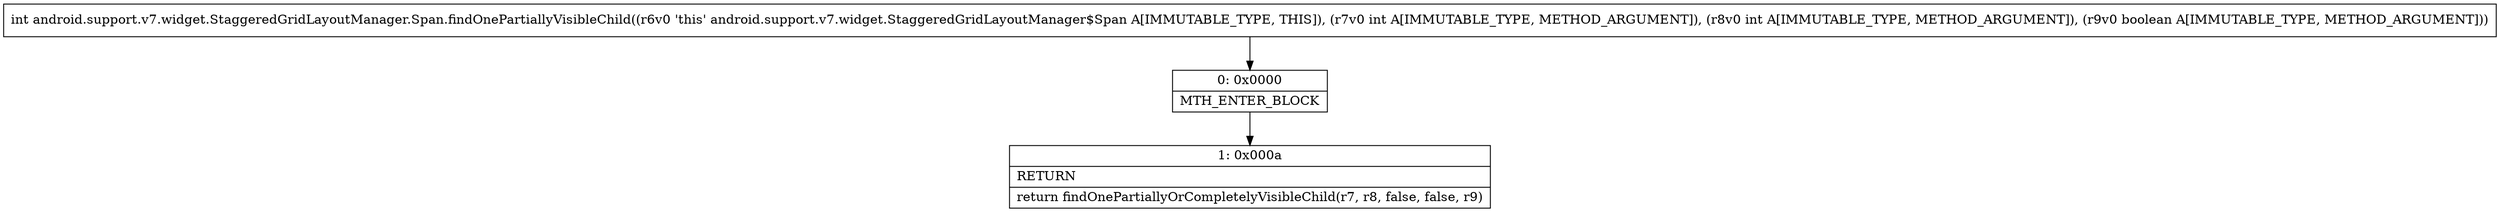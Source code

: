 digraph "CFG forandroid.support.v7.widget.StaggeredGridLayoutManager.Span.findOnePartiallyVisibleChild(IIZ)I" {
Node_0 [shape=record,label="{0\:\ 0x0000|MTH_ENTER_BLOCK\l}"];
Node_1 [shape=record,label="{1\:\ 0x000a|RETURN\l|return findOnePartiallyOrCompletelyVisibleChild(r7, r8, false, false, r9)\l}"];
MethodNode[shape=record,label="{int android.support.v7.widget.StaggeredGridLayoutManager.Span.findOnePartiallyVisibleChild((r6v0 'this' android.support.v7.widget.StaggeredGridLayoutManager$Span A[IMMUTABLE_TYPE, THIS]), (r7v0 int A[IMMUTABLE_TYPE, METHOD_ARGUMENT]), (r8v0 int A[IMMUTABLE_TYPE, METHOD_ARGUMENT]), (r9v0 boolean A[IMMUTABLE_TYPE, METHOD_ARGUMENT])) }"];
MethodNode -> Node_0;
Node_0 -> Node_1;
}

